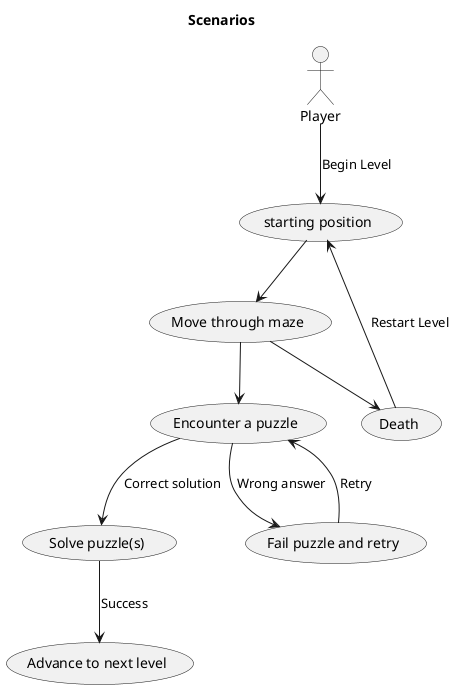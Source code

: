 @startuml Scenarios
title Scenarios
actor Player

usecase "starting position" as Start
usecase "Move through maze" as Move
usecase "Encounter a puzzle" as EncounterPuzzle
usecase "Solve puzzle(s)" as SolvePuzzle
usecase "Fail puzzle and retry" as FailPuzzle
usecase "Advance to next level" as AdvanceLevel
usecase "Death"

Player --> Start : "Begin Level"
Start --> Move
Move --> EncounterPuzzle
Move --> Death
Death --> Start : "Restart Level"
EncounterPuzzle --> SolvePuzzle : "Correct solution"
SolvePuzzle --> AdvanceLevel : "Success"
EncounterPuzzle --> FailPuzzle : "Wrong answer"
FailPuzzle --> EncounterPuzzle : "Retry"

@endum